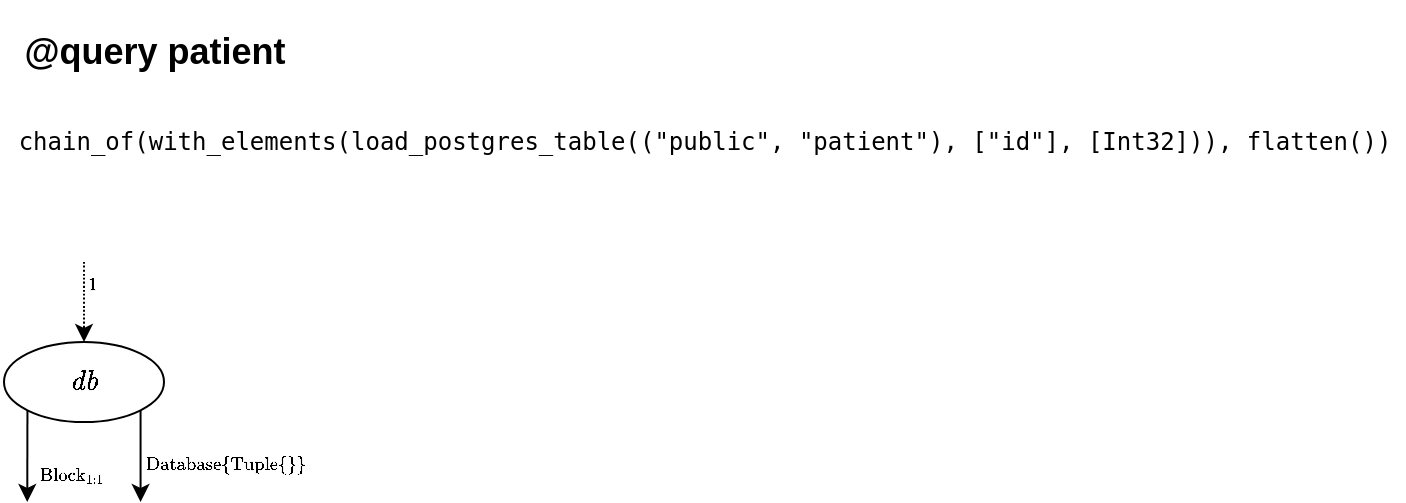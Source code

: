 <mxfile version="13.6.5" type="github">
  <diagram id="DbIU6sG4jfHMPM34fUNc" name="Page-1">
    <mxGraphModel dx="463" dy="257" grid="1" gridSize="10" guides="1" tooltips="1" connect="1" arrows="1" fold="1" page="1" pageScale="1" pageWidth="1600" pageHeight="900" math="1" shadow="0">
      <root>
        <mxCell id="0" />
        <mxCell id="1" parent="0" />
        <mxCell id="Wa8XKqlrd6dh5H8_Gc7L-1" value="&lt;h2&gt;@query patient&lt;/h2&gt;" style="text;html=1;align=center;verticalAlign=middle;resizable=0;points=[];autosize=1;" vertex="1" parent="1">
          <mxGeometry x="40" y="30" width="150" height="50" as="geometry" />
        </mxCell>
        <mxCell id="Wa8XKqlrd6dh5H8_Gc7L-3" value="&lt;pre&gt;chain_of(with_elements(load_postgres_table((&quot;public&quot;, &quot;patient&quot;), [&quot;id&quot;], [Int32])), flatten())&lt;/pre&gt;" style="text;html=1;align=center;verticalAlign=middle;resizable=0;points=[];autosize=1;" vertex="1" parent="1">
          <mxGeometry x="40" y="80" width="700" height="40" as="geometry" />
        </mxCell>
        <mxCell id="Wa8XKqlrd6dh5H8_Gc7L-5" style="edgeStyle=orthogonalEdgeStyle;rounded=0;orthogonalLoop=1;jettySize=auto;html=1;entryX=0.5;entryY=0;entryDx=0;entryDy=0;curved=1;dashed=1;dashPattern=1 1;" edge="1" parent="1" target="Wa8XKqlrd6dh5H8_Gc7L-4">
          <mxGeometry relative="1" as="geometry">
            <mxPoint x="80" y="160" as="targetPoint" />
            <mxPoint x="80" y="160" as="sourcePoint" />
            <Array as="points">
              <mxPoint x="80" y="170" />
              <mxPoint x="80" y="170" />
            </Array>
          </mxGeometry>
        </mxCell>
        <mxCell id="Wa8XKqlrd6dh5H8_Gc7L-10" value="$$\scriptsize 1$$" style="edgeLabel;html=1;align=left;verticalAlign=middle;resizable=0;points=[];labelBackgroundColor=none;" vertex="1" connectable="0" parent="Wa8XKqlrd6dh5H8_Gc7L-5">
          <mxGeometry x="-0.24" y="-1" relative="1" as="geometry">
            <mxPoint x="1" y="-5.2" as="offset" />
          </mxGeometry>
        </mxCell>
        <mxCell id="Wa8XKqlrd6dh5H8_Gc7L-6" style="edgeStyle=orthogonalEdgeStyle;curved=1;rounded=0;orthogonalLoop=1;jettySize=auto;html=1;exitX=1;exitY=1;exitDx=0;exitDy=0;" edge="1" parent="1" source="Wa8XKqlrd6dh5H8_Gc7L-4">
          <mxGeometry relative="1" as="geometry">
            <mxPoint x="108.286" y="280" as="targetPoint" />
          </mxGeometry>
        </mxCell>
        <mxCell id="Wa8XKqlrd6dh5H8_Gc7L-9" value="$$\scriptsize\mathrm{Database}\{\mathrm{Tuple\{\}}\}$$" style="edgeLabel;html=1;align=left;verticalAlign=middle;resizable=0;points=[];labelBackgroundColor=none;" vertex="1" connectable="0" parent="Wa8XKqlrd6dh5H8_Gc7L-6">
          <mxGeometry x="0.309" relative="1" as="geometry">
            <mxPoint y="-4.04" as="offset" />
          </mxGeometry>
        </mxCell>
        <mxCell id="Wa8XKqlrd6dh5H8_Gc7L-7" style="edgeStyle=orthogonalEdgeStyle;curved=1;rounded=0;orthogonalLoop=1;jettySize=auto;html=1;exitX=0;exitY=1;exitDx=0;exitDy=0;" edge="1" parent="1" source="Wa8XKqlrd6dh5H8_Gc7L-4">
          <mxGeometry relative="1" as="geometry">
            <mxPoint x="51.619" y="280" as="targetPoint" />
          </mxGeometry>
        </mxCell>
        <mxCell id="Wa8XKqlrd6dh5H8_Gc7L-8" value="$$\scriptsize\mathrm{Block}_{1:1}$$" style="edgeLabel;html=1;align=left;verticalAlign=middle;resizable=0;points=[];labelBackgroundColor=none;" vertex="1" connectable="0" parent="Wa8XKqlrd6dh5H8_Gc7L-7">
          <mxGeometry x="0.13" y="-6" relative="1" as="geometry">
            <mxPoint x="4.37" y="0.2" as="offset" />
          </mxGeometry>
        </mxCell>
        <mxCell id="Wa8XKqlrd6dh5H8_Gc7L-4" value="$$\mathit{db}$$" style="ellipse;whiteSpace=wrap;html=1;" vertex="1" parent="1">
          <mxGeometry x="40" y="200" width="80" height="40" as="geometry" />
        </mxCell>
      </root>
    </mxGraphModel>
  </diagram>
</mxfile>
